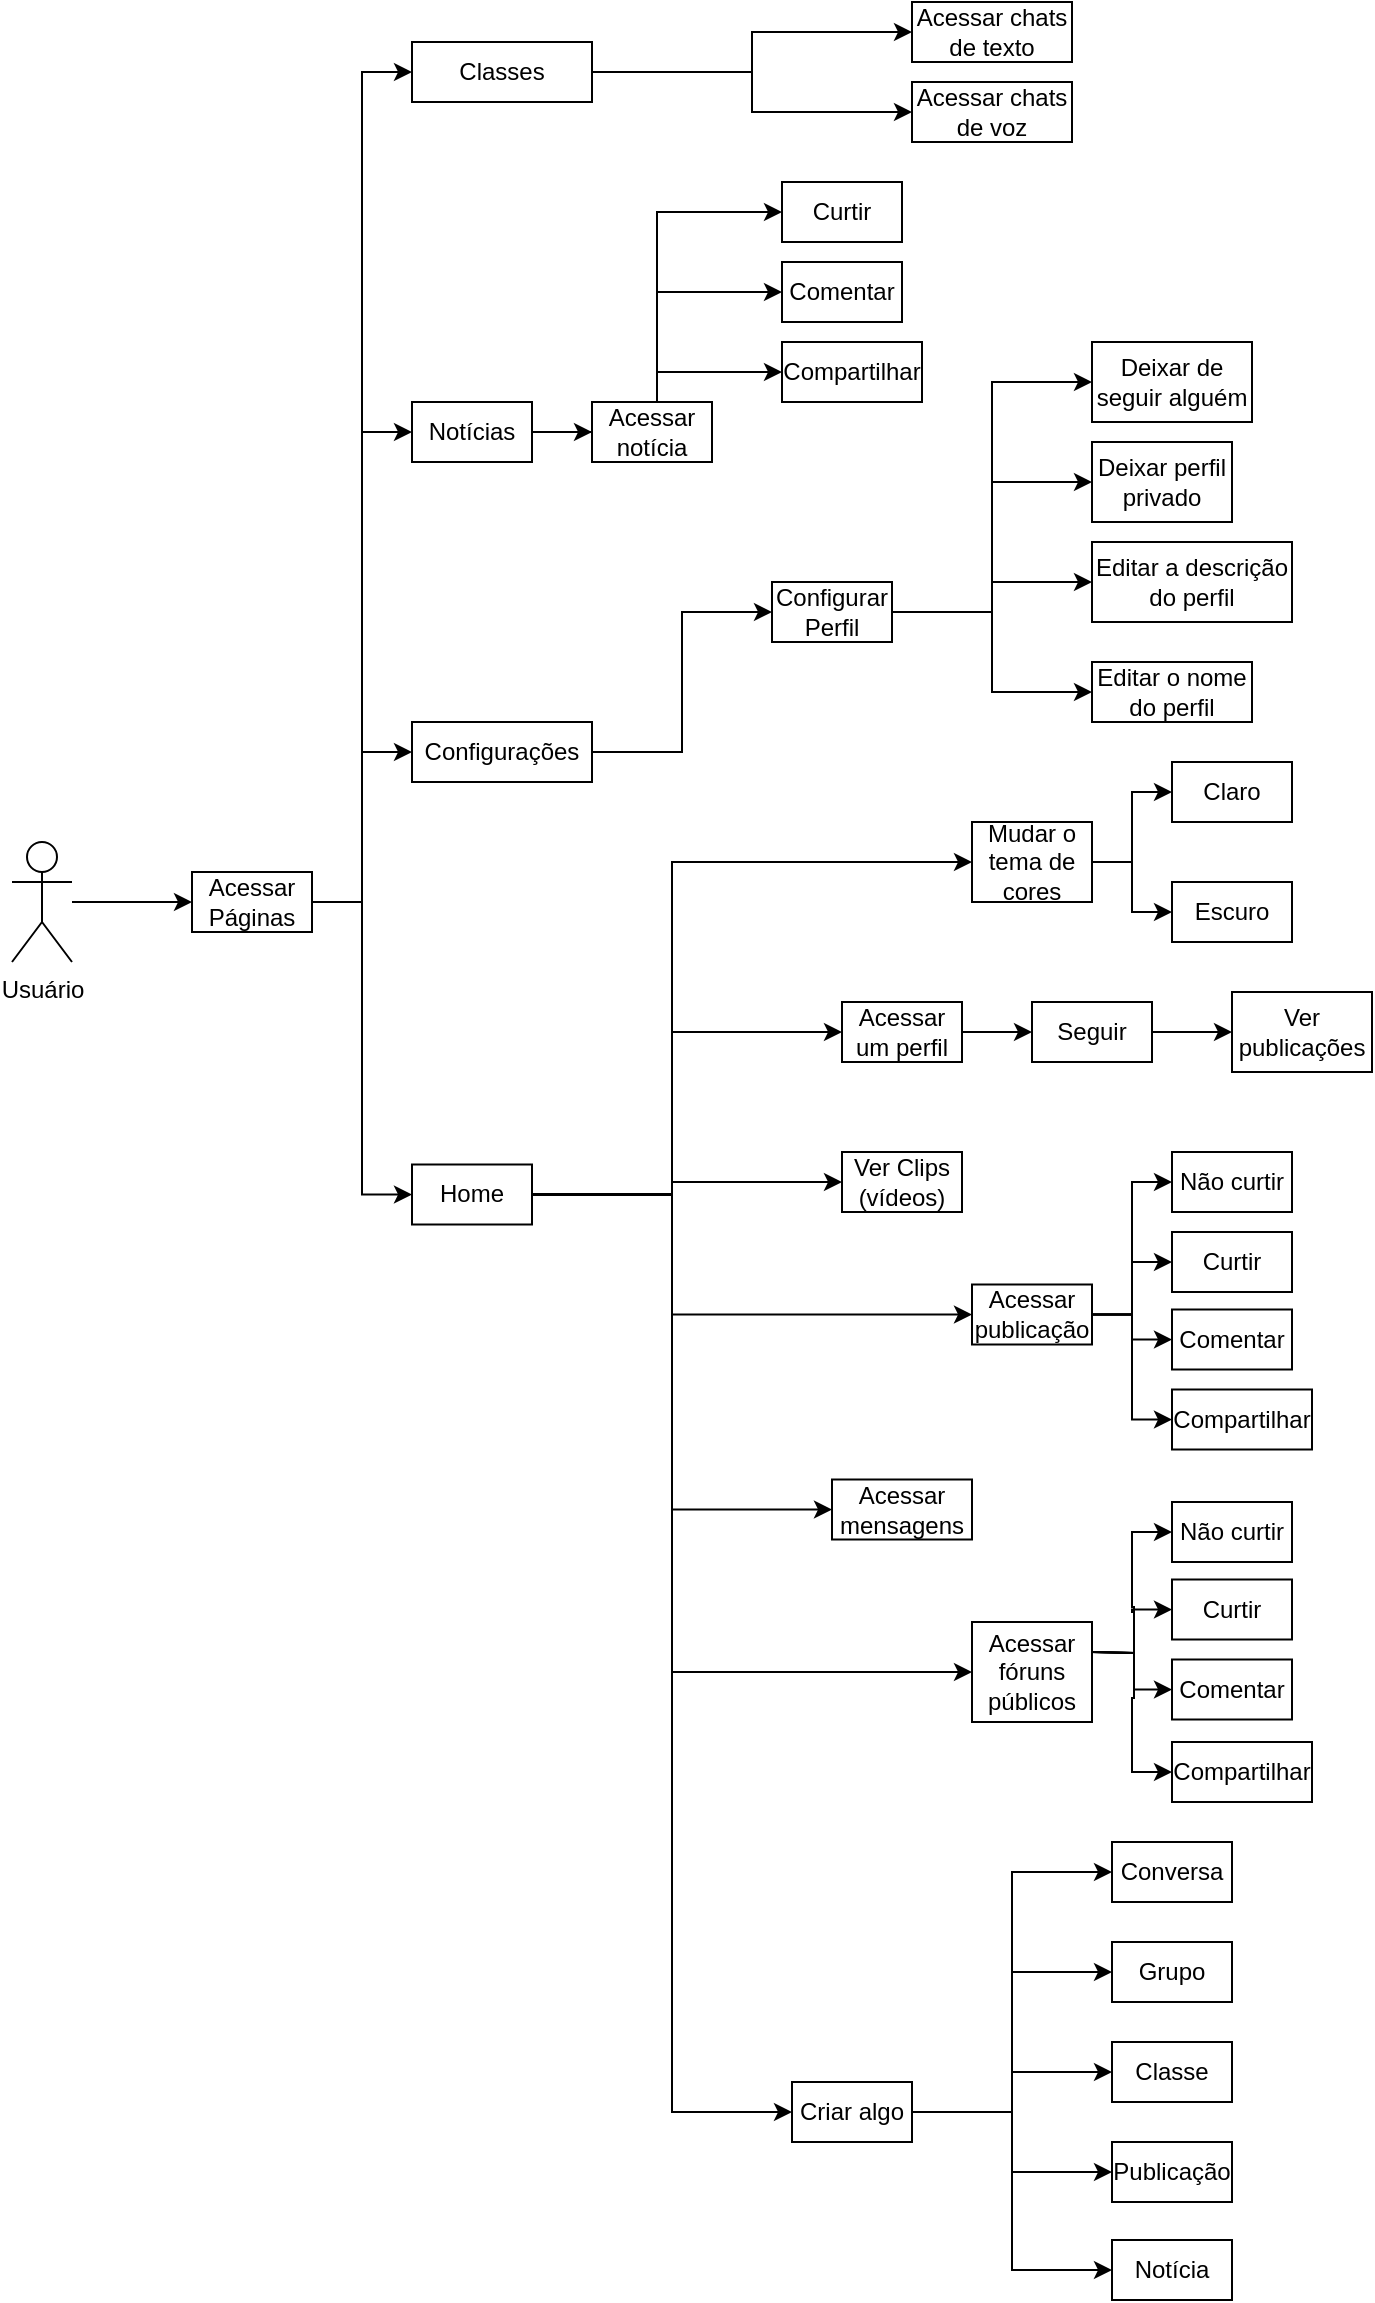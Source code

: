 <mxfile version="21.3.0" type="github">
  <diagram name="Página-1" id="0xK5IKTlvYSXnG2nfuOI">
    <mxGraphModel dx="1393" dy="955" grid="1" gridSize="10" guides="1" tooltips="1" connect="1" arrows="1" fold="1" page="1" pageScale="1" pageWidth="827" pageHeight="1169" math="0" shadow="0">
      <root>
        <mxCell id="0" />
        <mxCell id="1" parent="0" />
        <mxCell id="Jxy9jquGps7LC8QoZOHi-40" style="edgeStyle=orthogonalEdgeStyle;rounded=0;orthogonalLoop=1;jettySize=auto;html=1;" parent="1" source="Jxy9jquGps7LC8QoZOHi-2" target="Jxy9jquGps7LC8QoZOHi-41" edge="1">
          <mxGeometry relative="1" as="geometry">
            <mxPoint x="180" y="470" as="targetPoint" />
          </mxGeometry>
        </mxCell>
        <mxCell id="Jxy9jquGps7LC8QoZOHi-2" value="Usuário" style="shape=umlActor;verticalLabelPosition=bottom;verticalAlign=top;html=1;" parent="1" vertex="1">
          <mxGeometry x="120" y="440" width="30" height="60" as="geometry" />
        </mxCell>
        <mxCell id="Jxy9jquGps7LC8QoZOHi-25" value="Classe" style="html=1;align=center;verticalAlign=middle;dashed=0;whiteSpace=wrap;" parent="1" vertex="1">
          <mxGeometry x="670" y="1040" width="60" height="30" as="geometry" />
        </mxCell>
        <mxCell id="Jxy9jquGps7LC8QoZOHi-26" value="Publicação" style="html=1;align=center;verticalAlign=middle;dashed=0;whiteSpace=wrap;" parent="1" vertex="1">
          <mxGeometry x="670" y="1090" width="60" height="30" as="geometry" />
        </mxCell>
        <mxCell id="Jxy9jquGps7LC8QoZOHi-65" style="edgeStyle=orthogonalEdgeStyle;rounded=0;orthogonalLoop=1;jettySize=auto;html=1;entryX=0;entryY=0.5;entryDx=0;entryDy=0;" parent="1" source="Jxy9jquGps7LC8QoZOHi-35" target="Jxy9jquGps7LC8QoZOHi-44" edge="1">
          <mxGeometry relative="1" as="geometry">
            <Array as="points">
              <mxPoint x="450" y="616" />
              <mxPoint x="450" y="676" />
            </Array>
          </mxGeometry>
        </mxCell>
        <mxCell id="Jxy9jquGps7LC8QoZOHi-68" style="edgeStyle=orthogonalEdgeStyle;rounded=0;orthogonalLoop=1;jettySize=auto;html=1;entryX=0;entryY=0.5;entryDx=0;entryDy=0;" parent="1" source="Jxy9jquGps7LC8QoZOHi-35" target="Jxy9jquGps7LC8QoZOHi-47" edge="1">
          <mxGeometry relative="1" as="geometry">
            <Array as="points">
              <mxPoint x="450" y="616" />
              <mxPoint x="450" y="610" />
            </Array>
          </mxGeometry>
        </mxCell>
        <mxCell id="Jxy9jquGps7LC8QoZOHi-70" style="edgeStyle=orthogonalEdgeStyle;rounded=0;orthogonalLoop=1;jettySize=auto;html=1;entryX=0;entryY=0.5;entryDx=0;entryDy=0;" parent="1" source="Jxy9jquGps7LC8QoZOHi-35" target="Jxy9jquGps7LC8QoZOHi-53" edge="1">
          <mxGeometry relative="1" as="geometry">
            <Array as="points">
              <mxPoint x="450" y="616" />
              <mxPoint x="450" y="535" />
            </Array>
          </mxGeometry>
        </mxCell>
        <mxCell id="Jxy9jquGps7LC8QoZOHi-74" style="edgeStyle=orthogonalEdgeStyle;rounded=0;orthogonalLoop=1;jettySize=auto;html=1;entryX=0;entryY=0.5;entryDx=0;entryDy=0;" parent="1" source="Jxy9jquGps7LC8QoZOHi-35" target="Jxy9jquGps7LC8QoZOHi-73" edge="1">
          <mxGeometry relative="1" as="geometry">
            <Array as="points">
              <mxPoint x="450" y="616" />
              <mxPoint x="450" y="450" />
            </Array>
          </mxGeometry>
        </mxCell>
        <mxCell id="Jxy9jquGps7LC8QoZOHi-84" style="edgeStyle=orthogonalEdgeStyle;rounded=0;orthogonalLoop=1;jettySize=auto;html=1;entryX=0;entryY=0.5;entryDx=0;entryDy=0;" parent="1" source="Jxy9jquGps7LC8QoZOHi-35" target="Jxy9jquGps7LC8QoZOHi-83" edge="1">
          <mxGeometry relative="1" as="geometry">
            <Array as="points">
              <mxPoint x="450" y="616" />
              <mxPoint x="450" y="774" />
            </Array>
          </mxGeometry>
        </mxCell>
        <mxCell id="Jxy9jquGps7LC8QoZOHi-85" style="edgeStyle=orthogonalEdgeStyle;rounded=0;orthogonalLoop=1;jettySize=auto;html=1;entryX=0;entryY=0.5;entryDx=0;entryDy=0;" parent="1" source="Jxy9jquGps7LC8QoZOHi-35" target="Jxy9jquGps7LC8QoZOHi-51" edge="1">
          <mxGeometry relative="1" as="geometry">
            <Array as="points">
              <mxPoint x="450" y="616" />
              <mxPoint x="450" y="1075" />
            </Array>
          </mxGeometry>
        </mxCell>
        <mxCell id="Jxy9jquGps7LC8QoZOHi-87" style="edgeStyle=orthogonalEdgeStyle;rounded=0;orthogonalLoop=1;jettySize=auto;html=1;entryX=0;entryY=0.5;entryDx=0;entryDy=0;" parent="1" source="Jxy9jquGps7LC8QoZOHi-35" target="Jxy9jquGps7LC8QoZOHi-86" edge="1">
          <mxGeometry relative="1" as="geometry">
            <Array as="points">
              <mxPoint x="450" y="616" />
              <mxPoint x="450" y="855" />
            </Array>
          </mxGeometry>
        </mxCell>
        <mxCell id="Jxy9jquGps7LC8QoZOHi-35" value="Home" style="html=1;align=center;verticalAlign=middle;dashed=0;whiteSpace=wrap;" parent="1" vertex="1">
          <mxGeometry x="320" y="601.25" width="60" height="30" as="geometry" />
        </mxCell>
        <mxCell id="Jxy9jquGps7LC8QoZOHi-57" style="edgeStyle=orthogonalEdgeStyle;rounded=0;orthogonalLoop=1;jettySize=auto;html=1;entryX=0;entryY=0.5;entryDx=0;entryDy=0;" parent="1" source="Jxy9jquGps7LC8QoZOHi-41" target="Jxy9jquGps7LC8QoZOHi-35" edge="1">
          <mxGeometry relative="1" as="geometry" />
        </mxCell>
        <mxCell id="Jxy9jquGps7LC8QoZOHi-72" style="edgeStyle=orthogonalEdgeStyle;rounded=0;orthogonalLoop=1;jettySize=auto;html=1;entryX=0;entryY=0.5;entryDx=0;entryDy=0;" parent="1" source="Jxy9jquGps7LC8QoZOHi-41" target="Jxy9jquGps7LC8QoZOHi-58" edge="1">
          <mxGeometry relative="1" as="geometry" />
        </mxCell>
        <mxCell id="Jxy9jquGps7LC8QoZOHi-124" style="edgeStyle=orthogonalEdgeStyle;rounded=0;orthogonalLoop=1;jettySize=auto;html=1;entryX=0;entryY=0.5;entryDx=0;entryDy=0;" parent="1" source="Jxy9jquGps7LC8QoZOHi-41" target="Jxy9jquGps7LC8QoZOHi-123" edge="1">
          <mxGeometry relative="1" as="geometry" />
        </mxCell>
        <mxCell id="Jxy9jquGps7LC8QoZOHi-139" style="edgeStyle=orthogonalEdgeStyle;rounded=0;orthogonalLoop=1;jettySize=auto;html=1;entryX=0;entryY=0.5;entryDx=0;entryDy=0;" parent="1" source="Jxy9jquGps7LC8QoZOHi-41" target="Jxy9jquGps7LC8QoZOHi-138" edge="1">
          <mxGeometry relative="1" as="geometry" />
        </mxCell>
        <mxCell id="Jxy9jquGps7LC8QoZOHi-41" value="Acessar Páginas" style="html=1;align=center;verticalAlign=middle;dashed=0;whiteSpace=wrap;" parent="1" vertex="1">
          <mxGeometry x="210" y="455" width="60" height="30" as="geometry" />
        </mxCell>
        <mxCell id="Jxy9jquGps7LC8QoZOHi-93" style="edgeStyle=orthogonalEdgeStyle;rounded=0;orthogonalLoop=1;jettySize=auto;html=1;entryX=0;entryY=0.5;entryDx=0;entryDy=0;" parent="1" source="Jxy9jquGps7LC8QoZOHi-44" target="Jxy9jquGps7LC8QoZOHi-91" edge="1">
          <mxGeometry relative="1" as="geometry" />
        </mxCell>
        <mxCell id="Jxy9jquGps7LC8QoZOHi-94" style="edgeStyle=orthogonalEdgeStyle;rounded=0;orthogonalLoop=1;jettySize=auto;html=1;entryX=0;entryY=0.5;entryDx=0;entryDy=0;" parent="1" source="Jxy9jquGps7LC8QoZOHi-44" target="Jxy9jquGps7LC8QoZOHi-45" edge="1">
          <mxGeometry relative="1" as="geometry" />
        </mxCell>
        <mxCell id="Jxy9jquGps7LC8QoZOHi-95" style="edgeStyle=orthogonalEdgeStyle;rounded=0;orthogonalLoop=1;jettySize=auto;html=1;entryX=0;entryY=0.5;entryDx=0;entryDy=0;" parent="1" source="Jxy9jquGps7LC8QoZOHi-44" target="Jxy9jquGps7LC8QoZOHi-46" edge="1">
          <mxGeometry relative="1" as="geometry" />
        </mxCell>
        <mxCell id="Jxy9jquGps7LC8QoZOHi-116" style="edgeStyle=orthogonalEdgeStyle;rounded=0;orthogonalLoop=1;jettySize=auto;html=1;entryX=0;entryY=0.5;entryDx=0;entryDy=0;" parent="1" source="Jxy9jquGps7LC8QoZOHi-44" target="Jxy9jquGps7LC8QoZOHi-114" edge="1">
          <mxGeometry relative="1" as="geometry" />
        </mxCell>
        <mxCell id="Jxy9jquGps7LC8QoZOHi-44" value="Acessar publicação" style="html=1;align=center;verticalAlign=middle;dashed=0;whiteSpace=wrap;" parent="1" vertex="1">
          <mxGeometry x="600" y="661.25" width="60" height="30" as="geometry" />
        </mxCell>
        <mxCell id="Jxy9jquGps7LC8QoZOHi-45" value="Comentar" style="html=1;align=center;verticalAlign=middle;dashed=0;whiteSpace=wrap;" parent="1" vertex="1">
          <mxGeometry x="700" y="673.75" width="60" height="30" as="geometry" />
        </mxCell>
        <mxCell id="Jxy9jquGps7LC8QoZOHi-46" value="Compartilhar" style="html=1;align=center;verticalAlign=middle;dashed=0;whiteSpace=wrap;" parent="1" vertex="1">
          <mxGeometry x="700" y="713.75" width="70" height="30" as="geometry" />
        </mxCell>
        <mxCell id="Jxy9jquGps7LC8QoZOHi-47" value="Ver Clips (vídeos)" style="html=1;align=center;verticalAlign=middle;dashed=0;whiteSpace=wrap;" parent="1" vertex="1">
          <mxGeometry x="535" y="595" width="60" height="30" as="geometry" />
        </mxCell>
        <mxCell id="Jxy9jquGps7LC8QoZOHi-110" style="edgeStyle=orthogonalEdgeStyle;rounded=0;orthogonalLoop=1;jettySize=auto;html=1;entryX=0;entryY=0.5;entryDx=0;entryDy=0;" parent="1" source="Jxy9jquGps7LC8QoZOHi-51" target="Jxy9jquGps7LC8QoZOHi-56" edge="1">
          <mxGeometry relative="1" as="geometry" />
        </mxCell>
        <mxCell id="Jxy9jquGps7LC8QoZOHi-111" style="edgeStyle=orthogonalEdgeStyle;rounded=0;orthogonalLoop=1;jettySize=auto;html=1;entryX=0;entryY=0.5;entryDx=0;entryDy=0;" parent="1" source="Jxy9jquGps7LC8QoZOHi-51" target="Jxy9jquGps7LC8QoZOHi-55" edge="1">
          <mxGeometry relative="1" as="geometry" />
        </mxCell>
        <mxCell id="Jxy9jquGps7LC8QoZOHi-112" style="edgeStyle=orthogonalEdgeStyle;rounded=0;orthogonalLoop=1;jettySize=auto;html=1;entryX=0;entryY=0.5;entryDx=0;entryDy=0;" parent="1" source="Jxy9jquGps7LC8QoZOHi-51" target="Jxy9jquGps7LC8QoZOHi-25" edge="1">
          <mxGeometry relative="1" as="geometry" />
        </mxCell>
        <mxCell id="Jxy9jquGps7LC8QoZOHi-113" style="edgeStyle=orthogonalEdgeStyle;rounded=0;orthogonalLoop=1;jettySize=auto;html=1;entryX=0;entryY=0.5;entryDx=0;entryDy=0;" parent="1" source="Jxy9jquGps7LC8QoZOHi-51" target="Jxy9jquGps7LC8QoZOHi-26" edge="1">
          <mxGeometry relative="1" as="geometry" />
        </mxCell>
        <mxCell id="Jxy9jquGps7LC8QoZOHi-122" style="edgeStyle=orthogonalEdgeStyle;rounded=0;orthogonalLoop=1;jettySize=auto;html=1;entryX=0;entryY=0.5;entryDx=0;entryDy=0;" parent="1" source="Jxy9jquGps7LC8QoZOHi-51" target="Jxy9jquGps7LC8QoZOHi-121" edge="1">
          <mxGeometry relative="1" as="geometry" />
        </mxCell>
        <mxCell id="Jxy9jquGps7LC8QoZOHi-51" value="Criar algo" style="html=1;align=center;verticalAlign=middle;dashed=0;whiteSpace=wrap;" parent="1" vertex="1">
          <mxGeometry x="510" y="1060" width="60" height="30" as="geometry" />
        </mxCell>
        <mxCell id="Jxy9jquGps7LC8QoZOHi-52" style="edgeStyle=orthogonalEdgeStyle;rounded=0;orthogonalLoop=1;jettySize=auto;html=1;entryX=0;entryY=0.5;entryDx=0;entryDy=0;" parent="1" source="Jxy9jquGps7LC8QoZOHi-53" target="Jxy9jquGps7LC8QoZOHi-54" edge="1">
          <mxGeometry relative="1" as="geometry" />
        </mxCell>
        <mxCell id="Jxy9jquGps7LC8QoZOHi-53" value="Acessar um perfil" style="html=1;align=center;verticalAlign=middle;dashed=0;whiteSpace=wrap;" parent="1" vertex="1">
          <mxGeometry x="535" y="520" width="60" height="30" as="geometry" />
        </mxCell>
        <mxCell id="Jxy9jquGps7LC8QoZOHi-54" value="Seguir" style="html=1;align=center;verticalAlign=middle;dashed=0;whiteSpace=wrap;" parent="1" vertex="1">
          <mxGeometry x="630" y="520" width="60" height="30" as="geometry" />
        </mxCell>
        <mxCell id="Jxy9jquGps7LC8QoZOHi-55" value="Grupo" style="html=1;align=center;verticalAlign=middle;dashed=0;whiteSpace=wrap;" parent="1" vertex="1">
          <mxGeometry x="670" y="990" width="60" height="30" as="geometry" />
        </mxCell>
        <mxCell id="Jxy9jquGps7LC8QoZOHi-56" value="Conversa" style="html=1;align=center;verticalAlign=middle;dashed=0;whiteSpace=wrap;" parent="1" vertex="1">
          <mxGeometry x="670" y="940" width="60" height="30" as="geometry" />
        </mxCell>
        <mxCell id="Jxy9jquGps7LC8QoZOHi-133" style="edgeStyle=orthogonalEdgeStyle;rounded=0;orthogonalLoop=1;jettySize=auto;html=1;entryX=0;entryY=0.5;entryDx=0;entryDy=0;" parent="1" source="Jxy9jquGps7LC8QoZOHi-58" target="Jxy9jquGps7LC8QoZOHi-75" edge="1">
          <mxGeometry relative="1" as="geometry" />
        </mxCell>
        <mxCell id="Jxy9jquGps7LC8QoZOHi-58" value="Configurações" style="html=1;align=center;verticalAlign=middle;dashed=0;whiteSpace=wrap;" parent="1" vertex="1">
          <mxGeometry x="320" y="380" width="90" height="30" as="geometry" />
        </mxCell>
        <mxCell id="Jxy9jquGps7LC8QoZOHi-104" style="edgeStyle=orthogonalEdgeStyle;rounded=0;orthogonalLoop=1;jettySize=auto;html=1;" parent="1" source="Jxy9jquGps7LC8QoZOHi-73" target="Jxy9jquGps7LC8QoZOHi-103" edge="1">
          <mxGeometry relative="1" as="geometry" />
        </mxCell>
        <mxCell id="Jxy9jquGps7LC8QoZOHi-106" style="edgeStyle=orthogonalEdgeStyle;rounded=0;orthogonalLoop=1;jettySize=auto;html=1;entryX=0;entryY=0.5;entryDx=0;entryDy=0;" parent="1" source="Jxy9jquGps7LC8QoZOHi-73" target="Jxy9jquGps7LC8QoZOHi-105" edge="1">
          <mxGeometry relative="1" as="geometry" />
        </mxCell>
        <mxCell id="Jxy9jquGps7LC8QoZOHi-73" value="Mudar o tema de cores" style="html=1;align=center;verticalAlign=middle;dashed=0;whiteSpace=wrap;" parent="1" vertex="1">
          <mxGeometry x="600" y="430" width="60" height="40" as="geometry" />
        </mxCell>
        <mxCell id="Jxy9jquGps7LC8QoZOHi-78" style="edgeStyle=orthogonalEdgeStyle;rounded=0;orthogonalLoop=1;jettySize=auto;html=1;entryX=0;entryY=0.5;entryDx=0;entryDy=0;" parent="1" source="Jxy9jquGps7LC8QoZOHi-75" target="Jxy9jquGps7LC8QoZOHi-77" edge="1">
          <mxGeometry relative="1" as="geometry" />
        </mxCell>
        <mxCell id="Jxy9jquGps7LC8QoZOHi-80" style="edgeStyle=orthogonalEdgeStyle;rounded=0;orthogonalLoop=1;jettySize=auto;html=1;entryX=0;entryY=0.5;entryDx=0;entryDy=0;" parent="1" source="Jxy9jquGps7LC8QoZOHi-75" target="Jxy9jquGps7LC8QoZOHi-79" edge="1">
          <mxGeometry relative="1" as="geometry" />
        </mxCell>
        <mxCell id="Jxy9jquGps7LC8QoZOHi-82" style="edgeStyle=orthogonalEdgeStyle;rounded=0;orthogonalLoop=1;jettySize=auto;html=1;entryX=0;entryY=0.5;entryDx=0;entryDy=0;" parent="1" source="Jxy9jquGps7LC8QoZOHi-75" target="Jxy9jquGps7LC8QoZOHi-81" edge="1">
          <mxGeometry relative="1" as="geometry" />
        </mxCell>
        <mxCell id="Jxy9jquGps7LC8QoZOHi-148" style="edgeStyle=orthogonalEdgeStyle;rounded=0;orthogonalLoop=1;jettySize=auto;html=1;entryX=0;entryY=0.5;entryDx=0;entryDy=0;" parent="1" source="Jxy9jquGps7LC8QoZOHi-75" target="Jxy9jquGps7LC8QoZOHi-119" edge="1">
          <mxGeometry relative="1" as="geometry" />
        </mxCell>
        <mxCell id="Jxy9jquGps7LC8QoZOHi-75" value="Configurar Perfil" style="html=1;align=center;verticalAlign=middle;dashed=0;whiteSpace=wrap;" parent="1" vertex="1">
          <mxGeometry x="500" y="310" width="60" height="30" as="geometry" />
        </mxCell>
        <mxCell id="Jxy9jquGps7LC8QoZOHi-77" value="Deixar perfil privado" style="html=1;align=center;verticalAlign=middle;dashed=0;whiteSpace=wrap;" parent="1" vertex="1">
          <mxGeometry x="660" y="240" width="70" height="40" as="geometry" />
        </mxCell>
        <mxCell id="Jxy9jquGps7LC8QoZOHi-79" value="Editar a descrição do perfil" style="html=1;align=center;verticalAlign=middle;dashed=0;whiteSpace=wrap;" parent="1" vertex="1">
          <mxGeometry x="660" y="290" width="100" height="40" as="geometry" />
        </mxCell>
        <mxCell id="Jxy9jquGps7LC8QoZOHi-81" value="Editar o nome do perfil" style="html=1;align=center;verticalAlign=middle;dashed=0;whiteSpace=wrap;" parent="1" vertex="1">
          <mxGeometry x="660" y="350" width="80" height="30" as="geometry" />
        </mxCell>
        <mxCell id="Jxy9jquGps7LC8QoZOHi-83" value="Acessar mensagens" style="html=1;align=center;verticalAlign=middle;dashed=0;whiteSpace=wrap;" parent="1" vertex="1">
          <mxGeometry x="530" y="758.75" width="70" height="30" as="geometry" />
        </mxCell>
        <mxCell id="Jxy9jquGps7LC8QoZOHi-100" style="edgeStyle=orthogonalEdgeStyle;rounded=0;orthogonalLoop=1;jettySize=auto;html=1;entryX=0;entryY=0.5;entryDx=0;entryDy=0;" parent="1" target="Jxy9jquGps7LC8QoZOHi-99" edge="1">
          <mxGeometry relative="1" as="geometry">
            <mxPoint x="660" y="845" as="sourcePoint" />
          </mxGeometry>
        </mxCell>
        <mxCell id="Jxy9jquGps7LC8QoZOHi-101" style="edgeStyle=orthogonalEdgeStyle;rounded=0;orthogonalLoop=1;jettySize=auto;html=1;entryX=0;entryY=0.5;entryDx=0;entryDy=0;" parent="1" target="Jxy9jquGps7LC8QoZOHi-97" edge="1">
          <mxGeometry relative="1" as="geometry">
            <mxPoint x="660" y="845" as="sourcePoint" />
          </mxGeometry>
        </mxCell>
        <mxCell id="Jxy9jquGps7LC8QoZOHi-102" style="edgeStyle=orthogonalEdgeStyle;rounded=0;orthogonalLoop=1;jettySize=auto;html=1;entryX=0;entryY=0.5;entryDx=0;entryDy=0;" parent="1" target="Jxy9jquGps7LC8QoZOHi-98" edge="1">
          <mxGeometry relative="1" as="geometry">
            <mxPoint x="660" y="845" as="sourcePoint" />
          </mxGeometry>
        </mxCell>
        <mxCell id="Jxy9jquGps7LC8QoZOHi-108" style="edgeStyle=orthogonalEdgeStyle;rounded=0;orthogonalLoop=1;jettySize=auto;html=1;entryX=0;entryY=0.5;entryDx=0;entryDy=0;" parent="1" target="Jxy9jquGps7LC8QoZOHi-107" edge="1">
          <mxGeometry relative="1" as="geometry">
            <mxPoint x="660" y="845" as="sourcePoint" />
          </mxGeometry>
        </mxCell>
        <mxCell id="Jxy9jquGps7LC8QoZOHi-86" value="Acessar fóruns públicos" style="html=1;align=center;verticalAlign=middle;dashed=0;whiteSpace=wrap;" parent="1" vertex="1">
          <mxGeometry x="600" y="830" width="60" height="50" as="geometry" />
        </mxCell>
        <mxCell id="Jxy9jquGps7LC8QoZOHi-91" value="Curtir" style="html=1;align=center;verticalAlign=middle;dashed=0;whiteSpace=wrap;" parent="1" vertex="1">
          <mxGeometry x="700" y="635" width="60" height="30" as="geometry" />
        </mxCell>
        <mxCell id="Jxy9jquGps7LC8QoZOHi-97" value="Curtir" style="html=1;align=center;verticalAlign=middle;dashed=0;whiteSpace=wrap;" parent="1" vertex="1">
          <mxGeometry x="700" y="808.75" width="60" height="30" as="geometry" />
        </mxCell>
        <mxCell id="Jxy9jquGps7LC8QoZOHi-98" value="Comentar" style="html=1;align=center;verticalAlign=middle;dashed=0;whiteSpace=wrap;" parent="1" vertex="1">
          <mxGeometry x="700" y="848.75" width="60" height="30" as="geometry" />
        </mxCell>
        <mxCell id="Jxy9jquGps7LC8QoZOHi-99" value="Não curtir" style="html=1;align=center;verticalAlign=middle;dashed=0;whiteSpace=wrap;" parent="1" vertex="1">
          <mxGeometry x="700" y="770" width="60" height="30" as="geometry" />
        </mxCell>
        <mxCell id="Jxy9jquGps7LC8QoZOHi-103" value="Claro" style="html=1;align=center;verticalAlign=middle;dashed=0;whiteSpace=wrap;" parent="1" vertex="1">
          <mxGeometry x="700" y="400" width="60" height="30" as="geometry" />
        </mxCell>
        <mxCell id="Jxy9jquGps7LC8QoZOHi-105" value="Escuro" style="html=1;align=center;verticalAlign=middle;dashed=0;whiteSpace=wrap;" parent="1" vertex="1">
          <mxGeometry x="700" y="460" width="60" height="30" as="geometry" />
        </mxCell>
        <mxCell id="Jxy9jquGps7LC8QoZOHi-107" value="Compartilhar" style="html=1;align=center;verticalAlign=middle;dashed=0;whiteSpace=wrap;" parent="1" vertex="1">
          <mxGeometry x="700" y="890" width="70" height="30" as="geometry" />
        </mxCell>
        <mxCell id="Jxy9jquGps7LC8QoZOHi-114" value="Não curtir" style="html=1;align=center;verticalAlign=middle;dashed=0;whiteSpace=wrap;" parent="1" vertex="1">
          <mxGeometry x="700" y="595" width="60" height="30" as="geometry" />
        </mxCell>
        <mxCell id="Jxy9jquGps7LC8QoZOHi-119" value="Deixar de seguir alguém" style="html=1;align=center;verticalAlign=middle;dashed=0;whiteSpace=wrap;" parent="1" vertex="1">
          <mxGeometry x="660" y="190" width="80" height="40" as="geometry" />
        </mxCell>
        <mxCell id="Jxy9jquGps7LC8QoZOHi-121" value="Notícia" style="html=1;align=center;verticalAlign=middle;dashed=0;whiteSpace=wrap;" parent="1" vertex="1">
          <mxGeometry x="670" y="1139" width="60" height="30" as="geometry" />
        </mxCell>
        <mxCell id="Jxy9jquGps7LC8QoZOHi-134" style="edgeStyle=orthogonalEdgeStyle;rounded=0;orthogonalLoop=1;jettySize=auto;html=1;entryX=0;entryY=0.5;entryDx=0;entryDy=0;" parent="1" source="Jxy9jquGps7LC8QoZOHi-123" target="Jxy9jquGps7LC8QoZOHi-126" edge="1">
          <mxGeometry relative="1" as="geometry" />
        </mxCell>
        <mxCell id="Jxy9jquGps7LC8QoZOHi-135" style="edgeStyle=orthogonalEdgeStyle;rounded=0;orthogonalLoop=1;jettySize=auto;html=1;entryX=0;entryY=0.5;entryDx=0;entryDy=0;" parent="1" source="Jxy9jquGps7LC8QoZOHi-123" target="Jxy9jquGps7LC8QoZOHi-127" edge="1">
          <mxGeometry relative="1" as="geometry" />
        </mxCell>
        <mxCell id="Jxy9jquGps7LC8QoZOHi-123" value="Classes" style="html=1;align=center;verticalAlign=middle;dashed=0;whiteSpace=wrap;" parent="1" vertex="1">
          <mxGeometry x="320" y="40" width="90" height="30" as="geometry" />
        </mxCell>
        <mxCell id="Jxy9jquGps7LC8QoZOHi-126" value="Acessar chats de texto" style="html=1;align=center;verticalAlign=middle;dashed=0;whiteSpace=wrap;" parent="1" vertex="1">
          <mxGeometry x="570" y="20" width="80" height="30" as="geometry" />
        </mxCell>
        <mxCell id="Jxy9jquGps7LC8QoZOHi-127" value="Acessar chats de voz" style="html=1;align=center;verticalAlign=middle;dashed=0;whiteSpace=wrap;" parent="1" vertex="1">
          <mxGeometry x="570" y="60" width="80" height="30" as="geometry" />
        </mxCell>
        <mxCell id="Jxy9jquGps7LC8QoZOHi-137" value="" style="edgeStyle=orthogonalEdgeStyle;rounded=0;orthogonalLoop=1;jettySize=auto;html=1;entryX=0;entryY=0.5;entryDx=0;entryDy=0;" parent="1" source="Jxy9jquGps7LC8QoZOHi-54" target="Jxy9jquGps7LC8QoZOHi-117" edge="1">
          <mxGeometry relative="1" as="geometry">
            <mxPoint x="710" y="545" as="sourcePoint" />
            <mxPoint x="800" y="545.0" as="targetPoint" />
          </mxGeometry>
        </mxCell>
        <mxCell id="Jxy9jquGps7LC8QoZOHi-117" value="Ver publicações" style="html=1;align=center;verticalAlign=middle;dashed=0;whiteSpace=wrap;" parent="1" vertex="1">
          <mxGeometry x="730" y="515" width="70" height="40" as="geometry" />
        </mxCell>
        <mxCell id="Jxy9jquGps7LC8QoZOHi-144" style="edgeStyle=orthogonalEdgeStyle;rounded=0;orthogonalLoop=1;jettySize=auto;html=1;entryX=0;entryY=0.5;entryDx=0;entryDy=0;" parent="1" source="Jxy9jquGps7LC8QoZOHi-138" target="Jxy9jquGps7LC8QoZOHi-140" edge="1">
          <mxGeometry relative="1" as="geometry" />
        </mxCell>
        <mxCell id="Jxy9jquGps7LC8QoZOHi-145" style="edgeStyle=orthogonalEdgeStyle;rounded=0;orthogonalLoop=1;jettySize=auto;html=1;entryX=0;entryY=0.5;entryDx=0;entryDy=0;" parent="1" source="Jxy9jquGps7LC8QoZOHi-138" target="Jxy9jquGps7LC8QoZOHi-141" edge="1">
          <mxGeometry relative="1" as="geometry" />
        </mxCell>
        <mxCell id="Jxy9jquGps7LC8QoZOHi-146" style="edgeStyle=orthogonalEdgeStyle;rounded=0;orthogonalLoop=1;jettySize=auto;html=1;entryX=0;entryY=0.5;entryDx=0;entryDy=0;" parent="1" source="Jxy9jquGps7LC8QoZOHi-138" target="Jxy9jquGps7LC8QoZOHi-143" edge="1">
          <mxGeometry relative="1" as="geometry" />
        </mxCell>
        <mxCell id="Jxy9jquGps7LC8QoZOHi-149" value="" style="edgeStyle=orthogonalEdgeStyle;rounded=0;orthogonalLoop=1;jettySize=auto;html=1;" parent="1" source="Jxy9jquGps7LC8QoZOHi-138" target="Jxy9jquGps7LC8QoZOHi-147" edge="1">
          <mxGeometry relative="1" as="geometry" />
        </mxCell>
        <mxCell id="Jxy9jquGps7LC8QoZOHi-138" value="Notícias" style="html=1;align=center;verticalAlign=middle;dashed=0;whiteSpace=wrap;" parent="1" vertex="1">
          <mxGeometry x="320" y="220" width="60" height="30" as="geometry" />
        </mxCell>
        <mxCell id="Jxy9jquGps7LC8QoZOHi-140" value="Curtir" style="html=1;align=center;verticalAlign=middle;dashed=0;whiteSpace=wrap;" parent="1" vertex="1">
          <mxGeometry x="505" y="110" width="60" height="30" as="geometry" />
        </mxCell>
        <mxCell id="Jxy9jquGps7LC8QoZOHi-141" value="Comentar" style="html=1;align=center;verticalAlign=middle;dashed=0;whiteSpace=wrap;" parent="1" vertex="1">
          <mxGeometry x="505" y="150" width="60" height="30" as="geometry" />
        </mxCell>
        <mxCell id="Jxy9jquGps7LC8QoZOHi-143" value="Compartilhar" style="html=1;align=center;verticalAlign=middle;dashed=0;whiteSpace=wrap;" parent="1" vertex="1">
          <mxGeometry x="505" y="190" width="70" height="30" as="geometry" />
        </mxCell>
        <mxCell id="Jxy9jquGps7LC8QoZOHi-147" value="Acessar notícia" style="html=1;align=center;verticalAlign=middle;dashed=0;whiteSpace=wrap;" parent="1" vertex="1">
          <mxGeometry x="410" y="220" width="60" height="30" as="geometry" />
        </mxCell>
      </root>
    </mxGraphModel>
  </diagram>
</mxfile>
